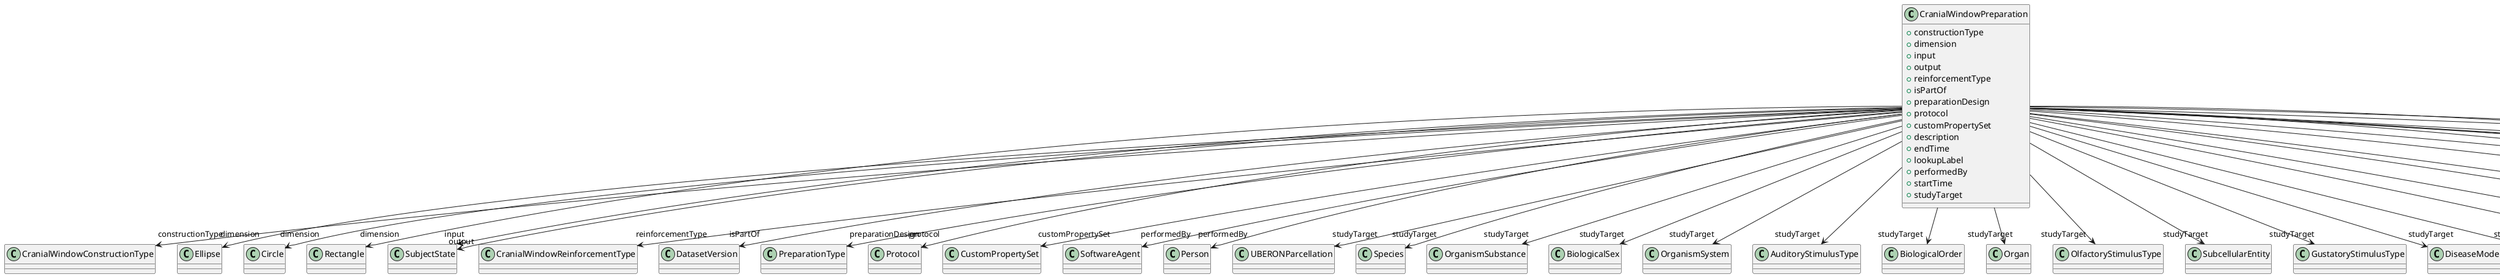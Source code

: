 @startuml
class CranialWindowPreparation {
+constructionType
+dimension
+input
+output
+reinforcementType
+isPartOf
+preparationDesign
+protocol
+customPropertySet
+description
+endTime
+lookupLabel
+performedBy
+startTime
+studyTarget

}
CranialWindowPreparation -d-> "constructionType" CranialWindowConstructionType
CranialWindowPreparation -d-> "dimension" Ellipse
CranialWindowPreparation -d-> "dimension" Circle
CranialWindowPreparation -d-> "dimension" Rectangle
CranialWindowPreparation -d-> "input" SubjectState
CranialWindowPreparation -d-> "output" SubjectState
CranialWindowPreparation -d-> "reinforcementType" CranialWindowReinforcementType
CranialWindowPreparation -d-> "isPartOf" DatasetVersion
CranialWindowPreparation -d-> "preparationDesign" PreparationType
CranialWindowPreparation -d-> "protocol" Protocol
CranialWindowPreparation -d-> "customPropertySet" CustomPropertySet
CranialWindowPreparation -d-> "performedBy" SoftwareAgent
CranialWindowPreparation -d-> "performedBy" Person
CranialWindowPreparation -d-> "studyTarget" UBERONParcellation
CranialWindowPreparation -d-> "studyTarget" Species
CranialWindowPreparation -d-> "studyTarget" OrganismSubstance
CranialWindowPreparation -d-> "studyTarget" BiologicalSex
CranialWindowPreparation -d-> "studyTarget" OrganismSystem
CranialWindowPreparation -d-> "studyTarget" AuditoryStimulusType
CranialWindowPreparation -d-> "studyTarget" BiologicalOrder
CranialWindowPreparation -d-> "studyTarget" Organ
CranialWindowPreparation -d-> "studyTarget" OlfactoryStimulusType
CranialWindowPreparation -d-> "studyTarget" SubcellularEntity
CranialWindowPreparation -d-> "studyTarget" GustatoryStimulusType
CranialWindowPreparation -d-> "studyTarget" DiseaseModel
CranialWindowPreparation -d-> "studyTarget" OpticalStimulusType
CranialWindowPreparation -d-> "studyTarget" CellCultureType
CranialWindowPreparation -d-> "studyTarget" VisualStimulusType
CranialWindowPreparation -d-> "studyTarget" MolecularEntity
CranialWindowPreparation -d-> "studyTarget" TactileStimulusType
CranialWindowPreparation -d-> "studyTarget" BreedingType
CranialWindowPreparation -d-> "studyTarget" CellType
CranialWindowPreparation -d-> "studyTarget" TermSuggestion
CranialWindowPreparation -d-> "studyTarget" Handedness
CranialWindowPreparation -d-> "studyTarget" Disease
CranialWindowPreparation -d-> "studyTarget" GeneticStrainType
CranialWindowPreparation -d-> "studyTarget" ElectricalStimulusType
CranialWindowPreparation -d-> "studyTarget" ParcellationEntityVersion
CranialWindowPreparation -d-> "studyTarget" ParcellationEntity
CranialWindowPreparation -d-> "studyTarget" CustomAnatomicalEntity

@enduml